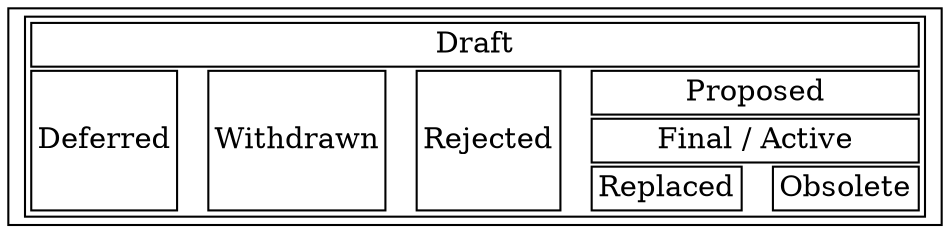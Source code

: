 /* dot proccess.gv -Tpng -o process.png */
graph {
  bgcolor = transparent;

  Single [style = filled, fillcolor = white, shape = box,
    label = <
      <table>
        <tr>
          <td colspan="9">Draft</td>
        </tr>
        <tr>
          <td rowspan="3">Deferred</td>
          <td rowspan="3" style="invis">&nbsp;</td>
          <td rowspan="3">Withdrawn</td>
          <td rowspan="3" style="invis">&nbsp;</td>
          <td rowspan="3">Rejected</td>
          <td rowspan="3" style="invis">&nbsp;</td>
          <td colspan="3">Proposed</td>
        </tr>
        <tr>
          <td colspan="3">Final / Active</td>
        </tr>
        <tr>
          <td>Replaced</td>
          <td style="invis">&nbsp;</td>
          <td>Obsolete</td>
        </tr>
      </table>
    >
  ];
}
